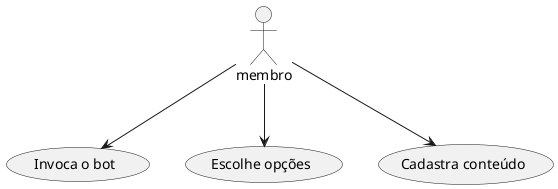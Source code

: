 @startuml use-case
    :membro:

    :membro: --> (Invoca o bot)
    :membro: --> (Escolhe opções)
    :membro: --> (Cadastra conteúdo)
@enduml